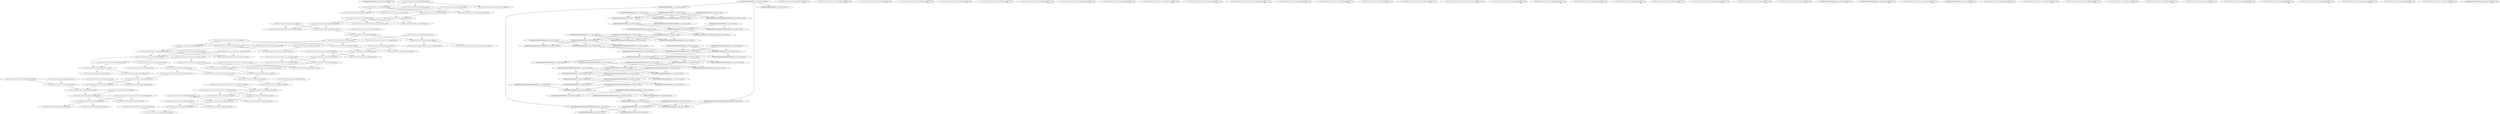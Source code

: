 digraph G {
    "00000000000000000000_15-35_COV:5_LEN:20" -> "00000000000000000000_15-35_COV:5_LEN:20";
    "111111111111111111111111_1-25_COV:44_LEN:24" -> "11111111111111111111_6-27_COV:5_LEN:20";
    "111111111111111111111111_1-25_COV:44_LEN:24" -> "111111111111111111111_6-27_COV:34_LEN:21";
    "11111111111111111111_8-28_COV:14_LEN:20" -> "111111111111111111111_10-30_COV:99_LEN:21";
    "11111111111111111111_8-28_COV:14_LEN:20" -> "11111111111111111110_10-29_COV:6_LEN:20";
    "000000000000000000000000000_1-28_COV:5_LEN:27" -> "00000000000000000000000000000000_10-42_COV:11_LEN:32";
    "000000000000000000000000000_1-28_COV:5_LEN:27" -> "000000000000000000010000000000000_10-42_COV:8_LEN:33";
    "000000000000000000000000000_1-28_COV:5_LEN:27" -> "00000000000000000000_10-29_COV:346_LEN:20";
    "11111011111111111111_22-42_COV:5_LEN:20" -> "11111011111111111111_22-42_COV:5_LEN:20";
    "1111111111111111111111111_1-26_COV:8_LEN:25" -> "1111111111111111111111111_1-26_COV:8_LEN:25";
    "111111111111111101111_12-32_COV:103_LEN:21" -> "111111111111110111111_14-34_COV:111_LEN:21";
    "00000000000000000000_8-27_COV:370_LEN:20" -> "0000000000000000000100000000000000_9-42_COV:6_LEN:34";
    "00000000000000000000_8-27_COV:370_LEN:20" -> "00000000000000000000_9-28_COV:358_LEN:20";
    "00000000000000000000_8-27_COV:370_LEN:20" -> "000000000000000000000000000000000_9-42_COV:15_LEN:33";
    "111111111111111111011_10-30_COV:98_LEN:21" -> "111111111111111101111_12-32_COV:103_LEN:21";
    "111111111111111111011_10-30_COV:98_LEN:21" -> "111111111111111101101111111_12-38_COV:5_LEN:27";
    "00000000000000000000_11-30_COV:360_LEN:20" -> "000000000000000000000000000000_12-42_COV:6_LEN:30";
    "00000000000000000000_11-30_COV:360_LEN:20" -> "00000000000000000000_12-31_COV:362_LEN:20";
    "11111111111111111111111_1-24_COV:5_LEN:23" -> "11111111111111111111111_1-24_COV:5_LEN:23";
    "00000000000000000000000000000000000_1-36_COV:16_LEN:35" -> "00000000000000000000_18-37_COV:397_LEN:20";
    "00000000000000000000000000000000000_1-36_COV:16_LEN:35" -> "000000000000000000000000_18-42_COV:8_LEN:24";
    "11111111111111111111_16-35_COV:117_LEN:20" -> "11111111111111111111_17-36_COV:142_LEN:20";
    "11111111001111111111111_20-42_COV:6_LEN:23" -> "11111111001111111111111_20-42_COV:6_LEN:23";
    "11111111111111111111_1-20_COV:204_LEN:20" -> "11111111111111111111_2-21_COV:201_LEN:20";
    "11111111111111111111_1-20_COV:204_LEN:20" -> "111111111111111111111111_2-26_COV:6_LEN:24";
    "11111111111111111111_1-20_COV:204_LEN:20" -> "11111111111111111110111111_2-27_COV:7_LEN:26";
    "000000000000000000000000_1-25_COV:9_LEN:24" -> "00000000000000000000000000000000000_7-42_COV:9_LEN:35";
    "000000000000000000000000_1-25_COV:9_LEN:24" -> "00000000000000000000_7-26_COV:373_LEN:20";
    "11111111110111111111_18-38_COV:5_LEN:20" -> "11111111110111111111_18-38_COV:5_LEN:20";
    "11111111111111111111_17-36_COV:142_LEN:20" -> "11111111111111111111_18-37_COV:147_LEN:20";
    "11111111111111111111_3-22_COV:202_LEN:20" -> "11111111111111111111_4-23_COV:203_LEN:20";
    "0000000000000000010000000000000000000_1-37_COV:11_LEN:37" -> "00000000000000000000_19-38_COV:416_LEN:20";
    "000000000000000000000000000000000000_1-37_COV:8_LEN:36" -> "00000000000000000000_19-38_COV:416_LEN:20";
    "111111111111101111111111_1-24_COV:5_LEN:24" -> "111111111111101111111111_1-24_COV:5_LEN:24";
    "11111111111101111111111111111111_1-32_COV:7_LEN:32" -> "111111111111111111111_14-34_COV:108_LEN:21";
    "11111111111101111111111111111111_1-32_COV:7_LEN:32" -> "11111111111111111110_14-33_COV:7_LEN:20";
    "11111111111111111011111111_10-36_COV:6_LEN:26" -> "11111111110111111111_17-37_COV:13_LEN:20";
    "11111111111111111111_6-26_COV:5_LEN:20" -> "11111111111111111110_8-27_COV:14_LEN:20";
    "11111111111111111111_6-26_COV:5_LEN:20" -> "11111111111111111111_8-27_COV:170_LEN:20";
    "111111111111110111111_14-34_COV:111_LEN:21" -> "11111111111101111111_16-37_COV:5_LEN:20";
    "111111111111110111111_14-34_COV:111_LEN:21" -> "11111111111101111111_16-35_COV:109_LEN:20";
    "1111111111110111111111_21-42_COV:5_LEN:22" -> "1111111111110111111111_21-42_COV:5_LEN:22";
    "111111111111111111101111_8-32_COV:6_LEN:24" -> "111111111111110111111_14-34_COV:111_LEN:21";
    "000000000000000000000000000000_1-31_COV:14_LEN:30" -> "00000000000000000000000000000_13-42_COV:8_LEN:29";
    "000000000000000000000000000000_1-31_COV:14_LEN:30" -> "0000000000000000000100000_13-37_COV:5_LEN:25";
    "000000000000000000000000000000_1-31_COV:14_LEN:30" -> "00000000000000000000_13-32_COV:364_LEN:20";
    "111111111111111111111111_1-25_COV:5_LEN:24" -> "11111111111111111111_7-26_COV:186_LEN:20";
    "111111111111110111111111_17-40_COV:6_LEN:24" -> "111111111111110111111111_17-40_COV:6_LEN:24";
    "11111111111111111111111111_1-27_COV:15_LEN:26" -> "111111111111111111101111_8-32_COV:6_LEN:24";
    "11111111111111111111111111_1-27_COV:15_LEN:26" -> "111111111111111111111111_8-32_COV:5_LEN:24";
    "111101111111111111111_21-42_COV:5_LEN:21" -> "111101111111111111111_21-42_COV:5_LEN:21";
    "11111111111111111111_19-38_COV:159_LEN:20" -> "1111111111111111111111_20-42_COV:7_LEN:22";
    "11111111111111111111_19-38_COV:159_LEN:20" -> "11111111111111111111_20-39_COV:161_LEN:20";
    "11111111101111111111_19-38_COV:144_LEN:20" -> "11111111011111111111_20-39_COV:146_LEN:20";
    "1111111111111111111111111111111111111_1-38_COV:8_LEN:37" -> "1111111111111111111111_20-42_COV:7_LEN:22";
    "1111111111111111111111111111111111111_1-38_COV:8_LEN:37" -> "11111111111111111111_20-39_COV:161_LEN:20";
    "11111111111111111111_18-37_COV:147_LEN:20" -> "11111111111111111111_19-38_COV:159_LEN:20";
    "00000000000000000000_4-23_COV:377_LEN:20" -> "0000000000000000000000000000000000000_5-42_COV:6_LEN:37";
    "00000000000000000000_4-23_COV:377_LEN:20" -> "000000000000000000000_5-25_COV:374_LEN:21";
    "11111111111111111111_19-39_COV:5_LEN:20" -> "11111111111111111111_19-39_COV:5_LEN:20";
    "11111111101111111111111111_15-40_COV:5_LEN:26" -> "11111111101111111111111111_15-40_COV:5_LEN:26";
    "1111111111011111111111111_17-42_COV:7_LEN:25" -> "1111111111011111111111111_17-42_COV:7_LEN:25";
    "11111111111111111111111111111111_10-42_COV:7_LEN:32" -> "11111111111111111111111111111111_10-42_COV:7_LEN:32";
    "11111111111111111111111111_1-27_COV:12_LEN:26" -> "11111111111111111110_9-28_COV:89_LEN:20";
    "11111111111111111111111111_1-27_COV:12_LEN:26" -> "111111111111111111111111111_9-36_COV:8_LEN:27";
    "11111111111111111111111111_1-27_COV:12_LEN:26" -> "11111111111111111111_9-28_COV:87_LEN:20";
    "00000000000000000000_19-38_COV:416_LEN:20" -> "00000000000000000000_20-39_COV:408_LEN:20";
    "00000000000000000000_19-38_COV:416_LEN:20" -> "0000000000000000000000_20-42_COV:24_LEN:22";
    "11111111111111111111_13-32_COV:105_LEN:20" -> "111111111111111111111_14-34_COV:108_LEN:21";
    "11111111111111111111_13-32_COV:105_LEN:20" -> "11111111111111111110_14-33_COV:7_LEN:20";
    "000000000000000000010000000000000000000_2-40_COV:8_LEN:39" -> "00000000000000000000_22-42_COV:27_LEN:20";
    "000000000000000000010000000000000000000_2-40_COV:8_LEN:39" -> "00000000000000000000_22-41_COV:414_LEN:20";
    "00000000000000000000000000000000000000_1-39_COV:21_LEN:38" -> "00000000000000000000_21-40_COV:429_LEN:20";
    "1111011111111111111111_1-22_COV:5_LEN:22" -> "1111011111111111111111_1-22_COV:5_LEN:22";
    "111111111111111111111_14-36_COV:5_LEN:21" -> "1111111111111111111111111_17-42_COV:12_LEN:25";
    "1111111111011111111111111_17-42_COV:6_LEN:25" -> "1111111111011111111111111_17-42_COV:6_LEN:25";
    "00000000000000000000000000000000_1-33_COV:19_LEN:32" -> "000000000000000000000000000_15-42_COV:8_LEN:27";
    "00000000000000000000000000000000_1-33_COV:19_LEN:32" -> "000000000000000000000_15-35_COV:396_LEN:21";
    "000000000000000000010000000000000000000_3-41_COV:6_LEN:39" -> "00000000000000000000_23-42_COV:413_LEN:20";
    "000000000000000000010000000000000000000_3-41_COV:6_LEN:39" -> "00000000000000000001_23-42_COV:5_LEN:20";
    "111111111111111111111_1-22_COV:5_LEN:21" -> "111111111111111111111_1-22_COV:5_LEN:21";
    "111111111011111111111111111_1-27_COV:7_LEN:27" -> "111111111011111111111111111_1-27_COV:7_LEN:27";
    "00000000000000000000_12-31_COV:362_LEN:20" -> "00000000000000000000000000000_13-42_COV:8_LEN:29";
    "00000000000000000000_12-31_COV:362_LEN:20" -> "0000000000000000000100000_13-37_COV:5_LEN:25";
    "00000000000000000000_12-31_COV:362_LEN:20" -> "00000000000000000000_13-32_COV:364_LEN:20";
    "1111111111111111111111111101111_1-32_COV:7_LEN:31" -> "1111111111111111111111111101111_1-32_COV:7_LEN:31";
    "1111111111111111111111111_1-27_COV:5_LEN:25" -> "1111111111111111111111111_1-27_COV:5_LEN:25";
    "00000000000000000000_14-33_COV:378_LEN:20" -> "000000000000000000000000000_15-42_COV:8_LEN:27";
    "00000000000000000000_14-33_COV:378_LEN:20" -> "000000000000000000000_15-35_COV:396_LEN:21";
    "111101011111111111111_22-42_COV:6_LEN:21" -> "111101011111111111111_22-42_COV:6_LEN:21";
    "11110111111011111111111_17-39_COV:5_LEN:23" -> "11110111111011111111111_17-39_COV:5_LEN:23";
    "11111111110111111111_17-37_COV:13_LEN:20" -> "11111111101111111111_19-38_COV:144_LEN:20";
    "00000000000000000000_3-22_COV:382_LEN:20" -> "00000000000000000000_4-23_COV:377_LEN:20";
    "00000000000000000000_3-22_COV:382_LEN:20" -> "00000000000000000000000000000000000000_4-42_COV:15_LEN:38";
    "00000000000000000000_3-22_COV:382_LEN:20" -> "000000000000000000010000000000000000000_4-42_COV:11_LEN:39";
    "111111111111111111111_6-27_COV:34_LEN:21" -> "111111111111111111101111111_8-35_COV:18_LEN:27";
    "111111111111111111111_6-27_COV:34_LEN:21" -> "111111111111111111111111111_8-35_COV:21_LEN:27";
    "11111111111111111111_21-40_COV:147_LEN:20" -> "111111111111111111101_22-42_COV:5_LEN:21";
    "11111111111111111111_21-40_COV:147_LEN:20" -> "11111111111111111111_22-41_COV:149_LEN:20";
    "11111101111111111111_22-42_COV:5_LEN:20" -> "11111101111111111111_22-42_COV:5_LEN:20";
    "1101111111111111111111_1-22_COV:5_LEN:22" -> "11111111111111111111_4-23_COV:203_LEN:20";
    "11111111111111111110_8-28_COV:14_LEN:20" -> "111111111111111111011_10-30_COV:98_LEN:21";
    "11111111111111111111_1-21_COV:12_LEN:20" -> "11111111111111111111_3-22_COV:202_LEN:20";
    "11111111111111111111_1-21_COV:12_LEN:20" -> "1111111111111111111011_3-24_COV:5_LEN:22";
    "11111111111111111111_1-21_COV:12_LEN:20" -> "1111111111111111111111111111_3-31_COV:6_LEN:28";
    "11111111111111111111_22-41_COV:149_LEN:20" -> "11111111111111111111_23-42_COV:151_LEN:20";
    "11111111111111111011_10-30_COV:5_LEN:20" -> "111111111111111101111_12-32_COV:103_LEN:21";
    "11111111111111111011_10-30_COV:5_LEN:20" -> "111111111111111101101111111_12-38_COV:5_LEN:27";
    "111111101111111111111_7-27_COV:5_LEN:21" -> "111111101111111111111_7-27_COV:5_LEN:21";
    "11111111111111111110_9-28_COV:89_LEN:20" -> "111111111111111111011_10-30_COV:98_LEN:21";
    "00000000000000000000_18-37_COV:397_LEN:20" -> "00000000000000000000_19-38_COV:416_LEN:20";
    "111111111111111111111111111_13-40_COV:6_LEN:27" -> "111111111111111111111111111_13-40_COV:6_LEN:27";
    "111111111111111111111111_8-32_COV:5_LEN:24" -> "111111111111111111111_14-34_COV:108_LEN:21";
    "111111111111111111111111_8-32_COV:5_LEN:24" -> "11111111111111111110_14-33_COV:7_LEN:20";
    "111111111111111111111111111111_1-31_COV:7_LEN:30" -> "11111111111111111111111111111_13-42_COV:6_LEN:29";
    "111111111111111111111111111111_1-31_COV:7_LEN:30" -> "11111111111111111111_13-32_COV:105_LEN:20";
    "1111111111111111111111111_1-27_COV:6_LEN:25" -> "1111111111111111111111111_1-27_COV:6_LEN:25";
    "11111111111111111110_8-27_COV:14_LEN:20" -> "1111111111111111110011111111111111_9-42_COV:9_LEN:34";
    "11111111111111111110_8-27_COV:14_LEN:20" -> "1111111111111111110111111111111111_9-42_COV:11_LEN:34";
    "00000000010000000000000000000_1-29_COV:8_LEN:29" -> "00000000000000000000_11-30_COV:360_LEN:20";
    "00000000010000000000000000000_1-29_COV:8_LEN:29" -> "0000000000000000000000000000000_11-42_COV:5_LEN:31";
    "111101111111111111111111_17-40_COV:6_LEN:24" -> "111111111111111111101_22-42_COV:5_LEN:21";
    "111101111111111111111111_17-40_COV:6_LEN:24" -> "11111111111111111111_22-41_COV:149_LEN:20";
    "111111111111111111101111111_8-35_COV:18_LEN:27" -> "11111111111011111111_17-36_COV:128_LEN:20";
    "11111111011111111111_20-39_COV:146_LEN:20" -> "111111101111111111111_21-41_COV:152_LEN:21";
    "11111111011111111111_20-39_COV:146_LEN:20" -> "111111101111111111111_21-42_COV:7_LEN:21";
    "1111111111111111111111_19-42_COV:5_LEN:22" -> "1111111111111111111111_19-42_COV:5_LEN:22";
    "1111111111111111111111_1-23_COV:6_LEN:22" -> "1111111111111111111011_5-26_COV:6_LEN:22";
    "1111111111111111111111_1-23_COV:6_LEN:22" -> "1111111111111111111111111111111111111_5-42_COV:7_LEN:37";
    "1111111111111111111111_1-23_COV:6_LEN:22" -> "11111111111111111111_5-24_COV:194_LEN:20";
    "11111111111011111111_17-36_COV:128_LEN:20" -> "11111111110111111111_18-39_COV:6_LEN:20";
    "11111111111011111111_17-36_COV:128_LEN:20" -> "11111111110111111111_18-37_COV:129_LEN:20";
    "00000000000000000000_20-39_COV:408_LEN:20" -> "00000000000000000000_21-40_COV:429_LEN:20";
    "0000000000000100000000_21-42_COV:5_LEN:22" -> "0000000000000100000000_21-42_COV:5_LEN:22";
    "11111111111111111111111111111111_1-34_COV:10_LEN:32" -> "11111111111111111111_16-35_COV:117_LEN:20";
    "11111111110111111111_18-37_COV:129_LEN:20" -> "11111111101111111111_19-38_COV:144_LEN:20";
    "0000000000000000000000000000_2-30_COV:6_LEN:28" -> "000000000000000000000000000000_12-42_COV:6_LEN:30";
    "0000000000000000000000000000_2-30_COV:6_LEN:28" -> "00000000000000000000_12-31_COV:362_LEN:20";
    "0000000000000000000000000_17-42_COV:5_LEN:25" -> "0000000000000000000000000_17-42_COV:5_LEN:25";
    "11111111111111111111_2-21_COV:201_LEN:20" -> "11111111111111111111_3-22_COV:202_LEN:20";
    "11111111111111111111_2-21_COV:201_LEN:20" -> "1111111111111111111011_3-24_COV:5_LEN:22";
    "11111111111111111111_2-21_COV:201_LEN:20" -> "1111111111111111111111111111_3-31_COV:6_LEN:28";
    "11111111111111111111_6-25_COV:185_LEN:20" -> "11111111111111111111_7-26_COV:186_LEN:20";
    "11111111111111111111_12-31_COV:103_LEN:20" -> "11111111111111111111111111111_13-42_COV:6_LEN:29";
    "11111111111111111111_12-31_COV:103_LEN:20" -> "11111111111111111111_13-32_COV:105_LEN:20";
    "1111111111101111111111111_18-42_COV:8_LEN:25" -> "1111111111101111111111111_18-42_COV:8_LEN:25";
    "00000000000010000000_5-24_COV:5_LEN:20" -> "00000000000010000000_5-24_COV:5_LEN:20";
    "00000000000000000000_7-26_COV:373_LEN:20" -> "00000000000000000000_8-27_COV:370_LEN:20";
    "00000000000000000000_7-26_COV:373_LEN:20" -> "00000000000000000001000000000000000_8-42_COV:10_LEN:35";
    "0000000000000000000000000000000000_1-35_COV:11_LEN:34" -> "00000000000000000001000000_17-42_COV:13_LEN:26";
    "0000000000000000000000000000000000_1-35_COV:11_LEN:34" -> "00000000000000000000_17-36_COV:389_LEN:20";
    "1111111111111011111111_14-36_COV:5_LEN:22" -> "11111111110111111111_18-39_COV:6_LEN:20";
    "1111111111111011111111_14-36_COV:5_LEN:22" -> "11111111110111111111_18-37_COV:129_LEN:20";
    "0000000000000000000000000_15-40_COV:5_LEN:25" -> "00000000000000000000_22-42_COV:27_LEN:20";
    "0000000000000000000000000_15-40_COV:5_LEN:25" -> "00000000000000000000_22-41_COV:414_LEN:20";
    "111111111111111111111_10-30_COV:99_LEN:21" -> "11111111111111111111_12-31_COV:103_LEN:20";
    "111111111111111111111_10-30_COV:99_LEN:21" -> "1111111111111111111011_12-33_COV:6_LEN:22";
    "0000000000000000000000000000000000000_1-38_COV:14_LEN:37" -> "00000000000000000000_20-39_COV:408_LEN:20";
    "0000000000000000000000000000000000000_1-38_COV:14_LEN:37" -> "0000000000000000000000_20-42_COV:24_LEN:22";
    "111011111111111111111_19-39_COV:5_LEN:21" -> "111011111111111111111_19-39_COV:5_LEN:21";
    "111111111101111111111111111011_1-30_COV:8_LEN:30" -> "111111111111111101111_12-32_COV:103_LEN:21";
    "111111111101111111111111111011_1-30_COV:8_LEN:30" -> "111111111111111101101111111_12-38_COV:5_LEN:27";
    "111111111111111111111111111_9-36_COV:8_LEN:27" -> "1111111111111111111111111_17-42_COV:12_LEN:25";
    "11111111111111111011111111_1-26_COV:5_LEN:26" -> "11111111111111111011111111_1-26_COV:5_LEN:26";
    "111111111011110111111111_19-42_COV:5_LEN:24" -> "111111111011110111111111_19-42_COV:5_LEN:24";
    "000000000000000000000_1-22_COV:15_LEN:21" -> "00000000000000000000_4-23_COV:377_LEN:20";
    "000000000000000000000_1-22_COV:15_LEN:21" -> "00000000000000000000000000000000000000_4-42_COV:15_LEN:38";
    "000000000000000000000_1-22_COV:15_LEN:21" -> "000000000000000000010000000000000000000_4-42_COV:11_LEN:39";
    "00000000000000000000_21-40_COV:429_LEN:20" -> "00000000000000000000_22-42_COV:27_LEN:20";
    "00000000000000000000_21-40_COV:429_LEN:20" -> "00000000000000000000_22-41_COV:414_LEN:20";
    "000000000000000000000_15-35_COV:396_LEN:21" -> "00000000000000000001000000_17-42_COV:13_LEN:26";
    "000000000000000000000_15-35_COV:396_LEN:21" -> "00000000000000000000_17-36_COV:389_LEN:20";
    "11111111111111101111_1-20_COV:5_LEN:20" -> "11111111111111101111_1-20_COV:5_LEN:20";
    "111111111111111111111_14-34_COV:108_LEN:21" -> "11111111111111111111_16-35_COV:117_LEN:20";
    "111111111111111111111111111111111111_1-37_COV:13_LEN:36" -> "11111111111111111111_19-38_COV:159_LEN:20";
    "1111111111111111111111_1-24_COV:5_LEN:22" -> "1111111111111111111111_1-24_COV:5_LEN:22";
    "00000000000000000000_17-36_COV:389_LEN:20" -> "00000000000000000000_18-37_COV:397_LEN:20";
    "00000000000000000000_17-36_COV:389_LEN:20" -> "000000000000000000000000_18-42_COV:8_LEN:24";
    "00000000000000000000_1-20_COV:383_LEN:20" -> "000000000000000000010000000000000000000_2-40_COV:8_LEN:39";
    "00000000000000000000_1-20_COV:383_LEN:20" -> "00000000000000000000_2-21_COV:381_LEN:20";
    "00000000000000000000_1-20_COV:383_LEN:20" -> "0000000000000000000000_2-24_COV:5_LEN:22";
    "000000000000010000000000000000000_1-33_COV:6_LEN:33" -> "000000000000000000000000000_15-42_COV:8_LEN:27";
    "000000000000010000000000000000000_1-33_COV:6_LEN:33" -> "000000000000000000000_15-35_COV:396_LEN:21";
    "11111111101111111111_18-38_COV:6_LEN:20" -> "11111111011111111111_20-39_COV:146_LEN:20";
    "00000000000000000000_2-21_COV:381_LEN:20" -> "000000000000000000010000000000000000000_3-41_COV:6_LEN:39";
    "00000000000000000000_2-21_COV:381_LEN:20" -> "00000000000000000000_3-22_COV:382_LEN:20";
    "111111111111111111111_3-26_COV:5_LEN:21" -> "111111111111111111111_3-26_COV:5_LEN:21";
    "01111111111111111111_5-24_COV:5_LEN:20" -> "111111111111111111101011111111_6-36_COV:5_LEN:30";
    "01111111111111111111_5-24_COV:5_LEN:20" -> "11111111111111111111_6-25_COV:185_LEN:20";
    "111111111111111101111_7-27_COV:5_LEN:21" -> "111111111111111101111_7-27_COV:5_LEN:21";
    "11111101111111111111_22-42_COV:6_LEN:20" -> "11111101111111111111_22-42_COV:6_LEN:20";
    "11111111111111111111111_1-25_COV:5_LEN:23" -> "11111111111111111111111_1-25_COV:5_LEN:23";
    "11111111111111111111_7-26_COV:186_LEN:20" -> "11111111111111111110_8-27_COV:14_LEN:20";
    "11111111111111111111_7-26_COV:186_LEN:20" -> "11111111111111111111_8-27_COV:170_LEN:20";
    "1111111111111111111111_14-36_COV:5_LEN:22" -> "11111111111111111111_18-37_COV:147_LEN:20";
    "11111111111111111111111111011111111111_1-39_COV:8_LEN:38" -> "111111101111111111111_21-41_COV:152_LEN:21";
    "11111111111111111111111111011111111111_1-39_COV:8_LEN:38" -> "111111101111111111111_21-42_COV:7_LEN:21";
    "0010000000000000000000_1-22_COV:5_LEN:22" -> "00000000000000000000_4-23_COV:377_LEN:20";
    "0010000000000000000000_1-22_COV:5_LEN:22" -> "00000000000000000000000000000000000000_4-42_COV:15_LEN:38";
    "0010000000000000000000_1-22_COV:5_LEN:22" -> "000000000000000000010000000000000000000_4-42_COV:11_LEN:39";
    "00000000000000000000_9-28_COV:358_LEN:20" -> "00000000000000000000000000000000_10-42_COV:11_LEN:32";
    "00000000000000000000_9-28_COV:358_LEN:20" -> "000000000000000000010000000000000_10-42_COV:8_LEN:33";
    "00000000000000000000_9-28_COV:358_LEN:20" -> "00000000000000000000_10-29_COV:346_LEN:20";
    "1111111111101111110111111_10-34_COV:5_LEN:25" -> "1111111111101111110111111_10-34_COV:5_LEN:25";
    "11111111111111111111_1-22_COV:5_LEN:20" -> "11111111111111111111_1-22_COV:5_LEN:20";
    "0000000000000000000000000000_1-29_COV:10_LEN:28" -> "00000000000000000000_11-30_COV:360_LEN:20";
    "0000000000000000000000000000_1-29_COV:10_LEN:28" -> "0000000000000000000000000000000_11-42_COV:5_LEN:31";
    "0000000000000000000000000_1-26_COV:8_LEN:25" -> "00000000000000000000_8-27_COV:370_LEN:20";
    "0000000000000000000000000_1-26_COV:8_LEN:25" -> "00000000000000000001000000000000000_8-42_COV:10_LEN:35";
    "1111111111111111111111111_1-27_COV:7_LEN:25" -> "1111111111111111111111111_1-27_COV:7_LEN:25";
    "00000000000000000000_13-32_COV:364_LEN:20" -> "00000000000000000000_14-33_COV:378_LEN:20";
    "00000000000000000000_13-32_COV:364_LEN:20" -> "0000000000000000000000000000_14-42_COV:12_LEN:28";
    "111111111111111111111111111_8-35_COV:21_LEN:27" -> "11111111111111111111_17-36_COV:142_LEN:20";
    "00000000000000000000000_19-42_COV:5_LEN:23" -> "00000000000000000000000_19-42_COV:5_LEN:23";
    "11111111111111111111_20-39_COV:161_LEN:20" -> "111111111111111111111_21-42_COV:17_LEN:21";
    "11111111111111111111_20-39_COV:161_LEN:20" -> "11111111111111111111_21-40_COV:147_LEN:20";
    "11111111111111111111111111111_1-30_COV:9_LEN:29" -> "11111111111111111111_12-31_COV:103_LEN:20";
    "11111111111111111111111111111_1-30_COV:9_LEN:29" -> "1111111111111111111011_12-33_COV:6_LEN:22";
    "111111111111011111111_14-36_COV:5_LEN:21" -> "11111111110111111111_17-37_COV:13_LEN:20";
    "11111111111111111111_4-23_COV:203_LEN:20" -> "1111111111111111111011_5-26_COV:6_LEN:22";
    "11111111111111111111_4-23_COV:203_LEN:20" -> "1111111111111111111111111111111111111_5-42_COV:7_LEN:37";
    "11111111111111111111_4-23_COV:203_LEN:20" -> "11111111111111111111_5-24_COV:194_LEN:20";
    "1111111111111111111111111111_13-41_COV:5_LEN:28" -> "11111111111111111111_23-42_COV:151_LEN:20";
    "111111101111111111111_21-41_COV:152_LEN:21" -> "11111011111111111110_23-42_COV:6_LEN:20";
    "111111101111111111111_21-41_COV:152_LEN:21" -> "11111011111111111111_23-42_COV:150_LEN:20";
    "11111111111111111111_9-28_COV:87_LEN:20" -> "111111111111111111111_10-30_COV:99_LEN:21";
    "11111111111111111111_9-28_COV:87_LEN:20" -> "11111111111111111110_10-29_COV:6_LEN:20";
    "11111111111111111111_19-39_COV:5_LEN:20" -> "111111111111111111111_21-42_COV:17_LEN:21";
    "11111111111111111111_19-39_COV:5_LEN:20" -> "11111111111111111111_21-40_COV:147_LEN:20";
    "11111111111111111111111111_1-27_COV:36_LEN:26" -> "11111111111111111111_8-28_COV:14_LEN:20";
    "11111111111111111111111111_1-27_COV:36_LEN:26" -> "11111111111111111110_8-28_COV:14_LEN:20";
    "00000000000010000000000000000000_1-32_COV:5_LEN:32" -> "00000000000000000000_14-33_COV:378_LEN:20";
    "00000000000010000000000000000000_1-32_COV:5_LEN:32" -> "0000000000000000000000000000_14-42_COV:12_LEN:28";
    "11111111111101111111_16-35_COV:109_LEN:20" -> "11111111111011111111_17-36_COV:128_LEN:20";
    "0000000000000000000000000000000_1-32_COV:20_LEN:31" -> "00000000000000000000_14-33_COV:378_LEN:20";
    "0000000000000000000000000000000_1-32_COV:20_LEN:31" -> "0000000000000000000000000000_14-42_COV:12_LEN:28";
    "11111111111111111111_8-27_COV:170_LEN:20" -> "11111111111111111110_9-28_COV:89_LEN:20";
    "11111111111111111111_8-27_COV:170_LEN:20" -> "111111111111111111111111111_9-36_COV:8_LEN:27";
    "11111111111111111111_8-27_COV:170_LEN:20" -> "11111111111111111111_9-28_COV:87_LEN:20";
    "11111111111111111111_5-24_COV:194_LEN:20" -> "111111111111111111101011111111_6-36_COV:5_LEN:30";
    "11111111111111111111_5-24_COV:194_LEN:20" -> "11111111111111111111_6-25_COV:185_LEN:20";
    "000000010000000000000000000_1-27_COV:5_LEN:27" -> "0000000000000000000100000000000000_9-42_COV:6_LEN:34";
    "000000010000000000000000000_1-27_COV:5_LEN:27" -> "00000000000000000000_9-28_COV:358_LEN:20";
    "000000010000000000000000000_1-27_COV:5_LEN:27" -> "000000000000000000000000000000000_9-42_COV:15_LEN:33";
    "00000000000000000000_22-41_COV:414_LEN:20" -> "00000000000000000000_23-42_COV:413_LEN:20";
    "00000000000000000000_22-41_COV:414_LEN:20" -> "00000000000000000001_23-42_COV:5_LEN:20";
    "00000000000000000000_10-29_COV:346_LEN:20" -> "00000000000000000000_11-30_COV:360_LEN:20";
    "00000000000000000000_10-29_COV:346_LEN:20" -> "0000000000000000000000000000000_11-42_COV:5_LEN:31";
    "00000000000000000000000000_1-27_COV:5_LEN:26" -> "0000000000000000000100000000000000_9-42_COV:6_LEN:34";
    "00000000000000000000000000_1-27_COV:5_LEN:26" -> "00000000000000000000_9-28_COV:358_LEN:20";
    "00000000000000000000000000_1-27_COV:5_LEN:26" -> "000000000000000000000000000000000_9-42_COV:15_LEN:33";
    "000000000000000000000_5-25_COV:374_LEN:21" -> "00000000000000000000000000000000000_7-42_COV:9_LEN:35";
    "000000000000000000000_5-25_COV:374_LEN:21" -> "00000000000000000000_7-26_COV:373_LEN:20";
}

